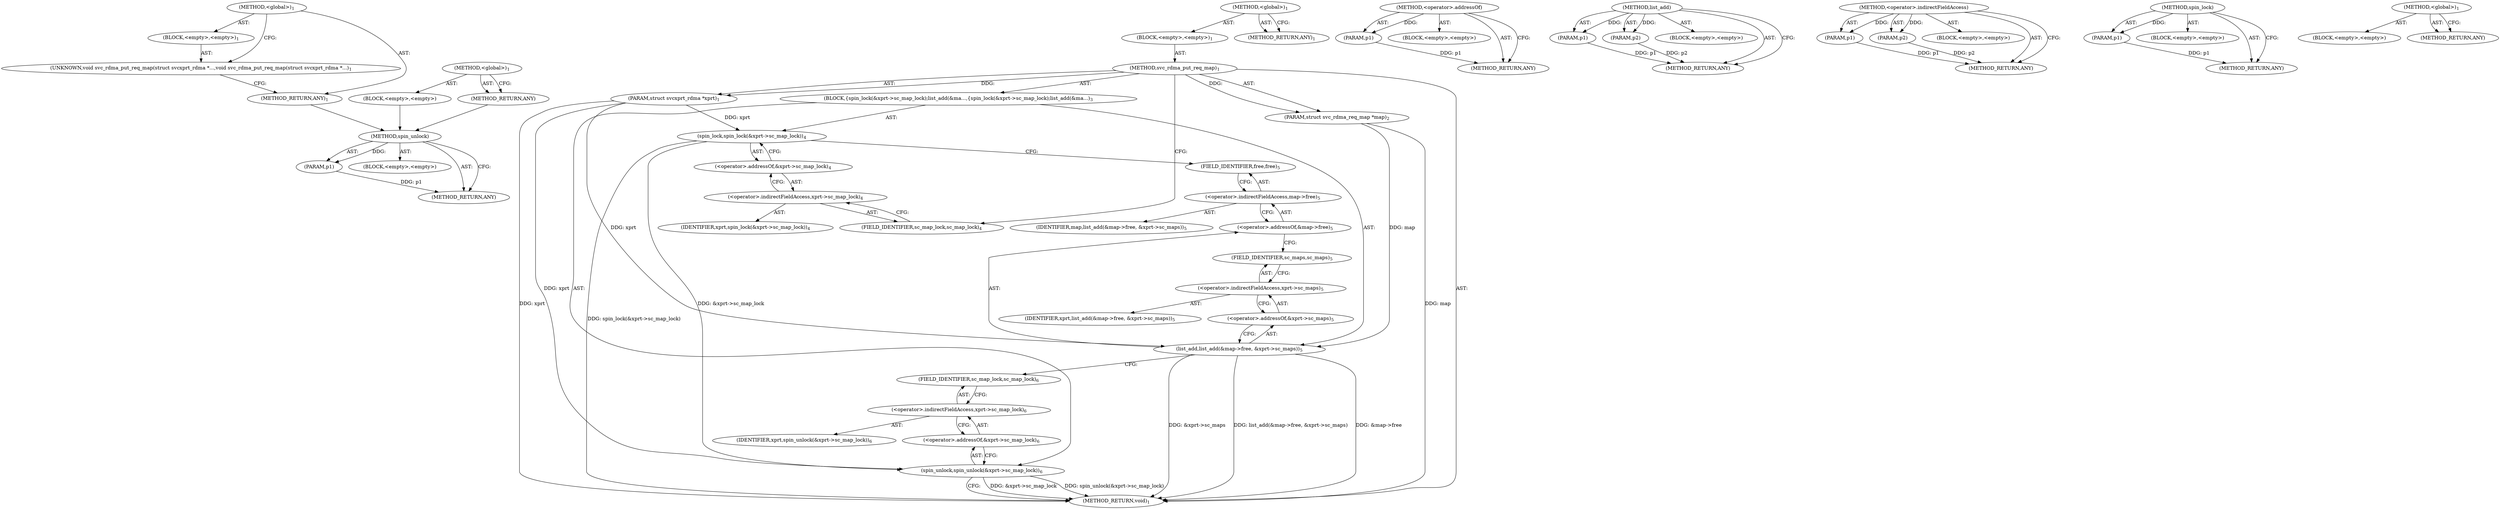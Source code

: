 digraph "&lt;global&gt;" {
vulnerable_68 [label=<(METHOD,spin_unlock)>];
vulnerable_69 [label=<(PARAM,p1)>];
vulnerable_70 [label=<(BLOCK,&lt;empty&gt;,&lt;empty&gt;)>];
vulnerable_71 [label=<(METHOD_RETURN,ANY)>];
vulnerable_6 [label=<(METHOD,&lt;global&gt;)<SUB>1</SUB>>];
vulnerable_7 [label=<(BLOCK,&lt;empty&gt;,&lt;empty&gt;)<SUB>1</SUB>>];
vulnerable_8 [label=<(METHOD,svc_rdma_put_req_map)<SUB>1</SUB>>];
vulnerable_9 [label=<(PARAM,struct svcxprt_rdma *xprt)<SUB>1</SUB>>];
vulnerable_10 [label=<(PARAM,struct svc_rdma_req_map *map)<SUB>2</SUB>>];
vulnerable_11 [label=<(BLOCK,{
	spin_lock(&amp;xprt-&gt;sc_map_lock);
	list_add(&amp;ma...,{
	spin_lock(&amp;xprt-&gt;sc_map_lock);
	list_add(&amp;ma...)<SUB>3</SUB>>];
vulnerable_12 [label=<(spin_lock,spin_lock(&amp;xprt-&gt;sc_map_lock))<SUB>4</SUB>>];
vulnerable_13 [label=<(&lt;operator&gt;.addressOf,&amp;xprt-&gt;sc_map_lock)<SUB>4</SUB>>];
vulnerable_14 [label=<(&lt;operator&gt;.indirectFieldAccess,xprt-&gt;sc_map_lock)<SUB>4</SUB>>];
vulnerable_15 [label=<(IDENTIFIER,xprt,spin_lock(&amp;xprt-&gt;sc_map_lock))<SUB>4</SUB>>];
vulnerable_16 [label=<(FIELD_IDENTIFIER,sc_map_lock,sc_map_lock)<SUB>4</SUB>>];
vulnerable_17 [label=<(list_add,list_add(&amp;map-&gt;free, &amp;xprt-&gt;sc_maps))<SUB>5</SUB>>];
vulnerable_18 [label=<(&lt;operator&gt;.addressOf,&amp;map-&gt;free)<SUB>5</SUB>>];
vulnerable_19 [label=<(&lt;operator&gt;.indirectFieldAccess,map-&gt;free)<SUB>5</SUB>>];
vulnerable_20 [label=<(IDENTIFIER,map,list_add(&amp;map-&gt;free, &amp;xprt-&gt;sc_maps))<SUB>5</SUB>>];
vulnerable_21 [label=<(FIELD_IDENTIFIER,free,free)<SUB>5</SUB>>];
vulnerable_22 [label=<(&lt;operator&gt;.addressOf,&amp;xprt-&gt;sc_maps)<SUB>5</SUB>>];
vulnerable_23 [label=<(&lt;operator&gt;.indirectFieldAccess,xprt-&gt;sc_maps)<SUB>5</SUB>>];
vulnerable_24 [label=<(IDENTIFIER,xprt,list_add(&amp;map-&gt;free, &amp;xprt-&gt;sc_maps))<SUB>5</SUB>>];
vulnerable_25 [label=<(FIELD_IDENTIFIER,sc_maps,sc_maps)<SUB>5</SUB>>];
vulnerable_26 [label=<(spin_unlock,spin_unlock(&amp;xprt-&gt;sc_map_lock))<SUB>6</SUB>>];
vulnerable_27 [label=<(&lt;operator&gt;.addressOf,&amp;xprt-&gt;sc_map_lock)<SUB>6</SUB>>];
vulnerable_28 [label=<(&lt;operator&gt;.indirectFieldAccess,xprt-&gt;sc_map_lock)<SUB>6</SUB>>];
vulnerable_29 [label=<(IDENTIFIER,xprt,spin_unlock(&amp;xprt-&gt;sc_map_lock))<SUB>6</SUB>>];
vulnerable_30 [label=<(FIELD_IDENTIFIER,sc_map_lock,sc_map_lock)<SUB>6</SUB>>];
vulnerable_31 [label=<(METHOD_RETURN,void)<SUB>1</SUB>>];
vulnerable_33 [label=<(METHOD_RETURN,ANY)<SUB>1</SUB>>];
vulnerable_54 [label=<(METHOD,&lt;operator&gt;.addressOf)>];
vulnerable_55 [label=<(PARAM,p1)>];
vulnerable_56 [label=<(BLOCK,&lt;empty&gt;,&lt;empty&gt;)>];
vulnerable_57 [label=<(METHOD_RETURN,ANY)>];
vulnerable_63 [label=<(METHOD,list_add)>];
vulnerable_64 [label=<(PARAM,p1)>];
vulnerable_65 [label=<(PARAM,p2)>];
vulnerable_66 [label=<(BLOCK,&lt;empty&gt;,&lt;empty&gt;)>];
vulnerable_67 [label=<(METHOD_RETURN,ANY)>];
vulnerable_58 [label=<(METHOD,&lt;operator&gt;.indirectFieldAccess)>];
vulnerable_59 [label=<(PARAM,p1)>];
vulnerable_60 [label=<(PARAM,p2)>];
vulnerable_61 [label=<(BLOCK,&lt;empty&gt;,&lt;empty&gt;)>];
vulnerable_62 [label=<(METHOD_RETURN,ANY)>];
vulnerable_50 [label=<(METHOD,spin_lock)>];
vulnerable_51 [label=<(PARAM,p1)>];
vulnerable_52 [label=<(BLOCK,&lt;empty&gt;,&lt;empty&gt;)>];
vulnerable_53 [label=<(METHOD_RETURN,ANY)>];
vulnerable_44 [label=<(METHOD,&lt;global&gt;)<SUB>1</SUB>>];
vulnerable_45 [label=<(BLOCK,&lt;empty&gt;,&lt;empty&gt;)>];
vulnerable_46 [label=<(METHOD_RETURN,ANY)>];
fixed_6 [label=<(METHOD,&lt;global&gt;)<SUB>1</SUB>>];
fixed_7 [label=<(BLOCK,&lt;empty&gt;,&lt;empty&gt;)<SUB>1</SUB>>];
fixed_8 [label=<(UNKNOWN,void svc_rdma_put_req_map(struct svcxprt_rdma *...,void svc_rdma_put_req_map(struct svcxprt_rdma *...)<SUB>1</SUB>>];
fixed_9 [label=<(METHOD_RETURN,ANY)<SUB>1</SUB>>];
fixed_14 [label=<(METHOD,&lt;global&gt;)<SUB>1</SUB>>];
fixed_15 [label=<(BLOCK,&lt;empty&gt;,&lt;empty&gt;)>];
fixed_16 [label=<(METHOD_RETURN,ANY)>];
vulnerable_68 -> vulnerable_69  [key=0, label="AST: "];
vulnerable_68 -> vulnerable_69  [key=1, label="DDG: "];
vulnerable_68 -> vulnerable_70  [key=0, label="AST: "];
vulnerable_68 -> vulnerable_71  [key=0, label="AST: "];
vulnerable_68 -> vulnerable_71  [key=1, label="CFG: "];
vulnerable_69 -> vulnerable_71  [key=0, label="DDG: p1"];
vulnerable_6 -> vulnerable_7  [key=0, label="AST: "];
vulnerable_6 -> vulnerable_33  [key=0, label="AST: "];
vulnerable_6 -> vulnerable_33  [key=1, label="CFG: "];
vulnerable_7 -> vulnerable_8  [key=0, label="AST: "];
vulnerable_8 -> vulnerable_9  [key=0, label="AST: "];
vulnerable_8 -> vulnerable_9  [key=1, label="DDG: "];
vulnerable_8 -> vulnerable_10  [key=0, label="AST: "];
vulnerable_8 -> vulnerable_10  [key=1, label="DDG: "];
vulnerable_8 -> vulnerable_11  [key=0, label="AST: "];
vulnerable_8 -> vulnerable_31  [key=0, label="AST: "];
vulnerable_8 -> vulnerable_16  [key=0, label="CFG: "];
vulnerable_9 -> vulnerable_31  [key=0, label="DDG: xprt"];
vulnerable_9 -> vulnerable_12  [key=0, label="DDG: xprt"];
vulnerable_9 -> vulnerable_17  [key=0, label="DDG: xprt"];
vulnerable_9 -> vulnerable_26  [key=0, label="DDG: xprt"];
vulnerable_10 -> vulnerable_31  [key=0, label="DDG: map"];
vulnerable_10 -> vulnerable_17  [key=0, label="DDG: map"];
vulnerable_11 -> vulnerable_12  [key=0, label="AST: "];
vulnerable_11 -> vulnerable_17  [key=0, label="AST: "];
vulnerable_11 -> vulnerable_26  [key=0, label="AST: "];
vulnerable_12 -> vulnerable_13  [key=0, label="AST: "];
vulnerable_12 -> vulnerable_21  [key=0, label="CFG: "];
vulnerable_12 -> vulnerable_31  [key=0, label="DDG: spin_lock(&amp;xprt-&gt;sc_map_lock)"];
vulnerable_12 -> vulnerable_26  [key=0, label="DDG: &amp;xprt-&gt;sc_map_lock"];
vulnerable_13 -> vulnerable_14  [key=0, label="AST: "];
vulnerable_13 -> vulnerable_12  [key=0, label="CFG: "];
vulnerable_14 -> vulnerable_15  [key=0, label="AST: "];
vulnerable_14 -> vulnerable_16  [key=0, label="AST: "];
vulnerable_14 -> vulnerable_13  [key=0, label="CFG: "];
vulnerable_16 -> vulnerable_14  [key=0, label="CFG: "];
vulnerable_17 -> vulnerable_18  [key=0, label="AST: "];
vulnerable_17 -> vulnerable_22  [key=0, label="AST: "];
vulnerable_17 -> vulnerable_30  [key=0, label="CFG: "];
vulnerable_17 -> vulnerable_31  [key=0, label="DDG: &amp;map-&gt;free"];
vulnerable_17 -> vulnerable_31  [key=1, label="DDG: &amp;xprt-&gt;sc_maps"];
vulnerable_17 -> vulnerable_31  [key=2, label="DDG: list_add(&amp;map-&gt;free, &amp;xprt-&gt;sc_maps)"];
vulnerable_18 -> vulnerable_19  [key=0, label="AST: "];
vulnerable_18 -> vulnerable_25  [key=0, label="CFG: "];
vulnerable_19 -> vulnerable_20  [key=0, label="AST: "];
vulnerable_19 -> vulnerable_21  [key=0, label="AST: "];
vulnerable_19 -> vulnerable_18  [key=0, label="CFG: "];
vulnerable_21 -> vulnerable_19  [key=0, label="CFG: "];
vulnerable_22 -> vulnerable_23  [key=0, label="AST: "];
vulnerable_22 -> vulnerable_17  [key=0, label="CFG: "];
vulnerable_23 -> vulnerable_24  [key=0, label="AST: "];
vulnerable_23 -> vulnerable_25  [key=0, label="AST: "];
vulnerable_23 -> vulnerable_22  [key=0, label="CFG: "];
vulnerable_25 -> vulnerable_23  [key=0, label="CFG: "];
vulnerable_26 -> vulnerable_27  [key=0, label="AST: "];
vulnerable_26 -> vulnerable_31  [key=0, label="CFG: "];
vulnerable_26 -> vulnerable_31  [key=1, label="DDG: &amp;xprt-&gt;sc_map_lock"];
vulnerable_26 -> vulnerable_31  [key=2, label="DDG: spin_unlock(&amp;xprt-&gt;sc_map_lock)"];
vulnerable_27 -> vulnerable_28  [key=0, label="AST: "];
vulnerable_27 -> vulnerable_26  [key=0, label="CFG: "];
vulnerable_28 -> vulnerable_29  [key=0, label="AST: "];
vulnerable_28 -> vulnerable_30  [key=0, label="AST: "];
vulnerable_28 -> vulnerable_27  [key=0, label="CFG: "];
vulnerable_30 -> vulnerable_28  [key=0, label="CFG: "];
vulnerable_54 -> vulnerable_55  [key=0, label="AST: "];
vulnerable_54 -> vulnerable_55  [key=1, label="DDG: "];
vulnerable_54 -> vulnerable_56  [key=0, label="AST: "];
vulnerable_54 -> vulnerable_57  [key=0, label="AST: "];
vulnerable_54 -> vulnerable_57  [key=1, label="CFG: "];
vulnerable_55 -> vulnerable_57  [key=0, label="DDG: p1"];
vulnerable_63 -> vulnerable_64  [key=0, label="AST: "];
vulnerable_63 -> vulnerable_64  [key=1, label="DDG: "];
vulnerable_63 -> vulnerable_66  [key=0, label="AST: "];
vulnerable_63 -> vulnerable_65  [key=0, label="AST: "];
vulnerable_63 -> vulnerable_65  [key=1, label="DDG: "];
vulnerable_63 -> vulnerable_67  [key=0, label="AST: "];
vulnerable_63 -> vulnerable_67  [key=1, label="CFG: "];
vulnerable_64 -> vulnerable_67  [key=0, label="DDG: p1"];
vulnerable_65 -> vulnerable_67  [key=0, label="DDG: p2"];
vulnerable_58 -> vulnerable_59  [key=0, label="AST: "];
vulnerable_58 -> vulnerable_59  [key=1, label="DDG: "];
vulnerable_58 -> vulnerable_61  [key=0, label="AST: "];
vulnerable_58 -> vulnerable_60  [key=0, label="AST: "];
vulnerable_58 -> vulnerable_60  [key=1, label="DDG: "];
vulnerable_58 -> vulnerable_62  [key=0, label="AST: "];
vulnerable_58 -> vulnerable_62  [key=1, label="CFG: "];
vulnerable_59 -> vulnerable_62  [key=0, label="DDG: p1"];
vulnerable_60 -> vulnerable_62  [key=0, label="DDG: p2"];
vulnerable_50 -> vulnerable_51  [key=0, label="AST: "];
vulnerable_50 -> vulnerable_51  [key=1, label="DDG: "];
vulnerable_50 -> vulnerable_52  [key=0, label="AST: "];
vulnerable_50 -> vulnerable_53  [key=0, label="AST: "];
vulnerable_50 -> vulnerable_53  [key=1, label="CFG: "];
vulnerable_51 -> vulnerable_53  [key=0, label="DDG: p1"];
vulnerable_44 -> vulnerable_45  [key=0, label="AST: "];
vulnerable_44 -> vulnerable_46  [key=0, label="AST: "];
vulnerable_44 -> vulnerable_46  [key=1, label="CFG: "];
fixed_6 -> fixed_7  [key=0, label="AST: "];
fixed_6 -> fixed_9  [key=0, label="AST: "];
fixed_6 -> fixed_8  [key=0, label="CFG: "];
fixed_7 -> fixed_8  [key=0, label="AST: "];
fixed_8 -> fixed_9  [key=0, label="CFG: "];
fixed_9 -> vulnerable_68  [key=0];
fixed_14 -> fixed_15  [key=0, label="AST: "];
fixed_14 -> fixed_16  [key=0, label="AST: "];
fixed_14 -> fixed_16  [key=1, label="CFG: "];
fixed_15 -> vulnerable_68  [key=0];
fixed_16 -> vulnerable_68  [key=0];
}
